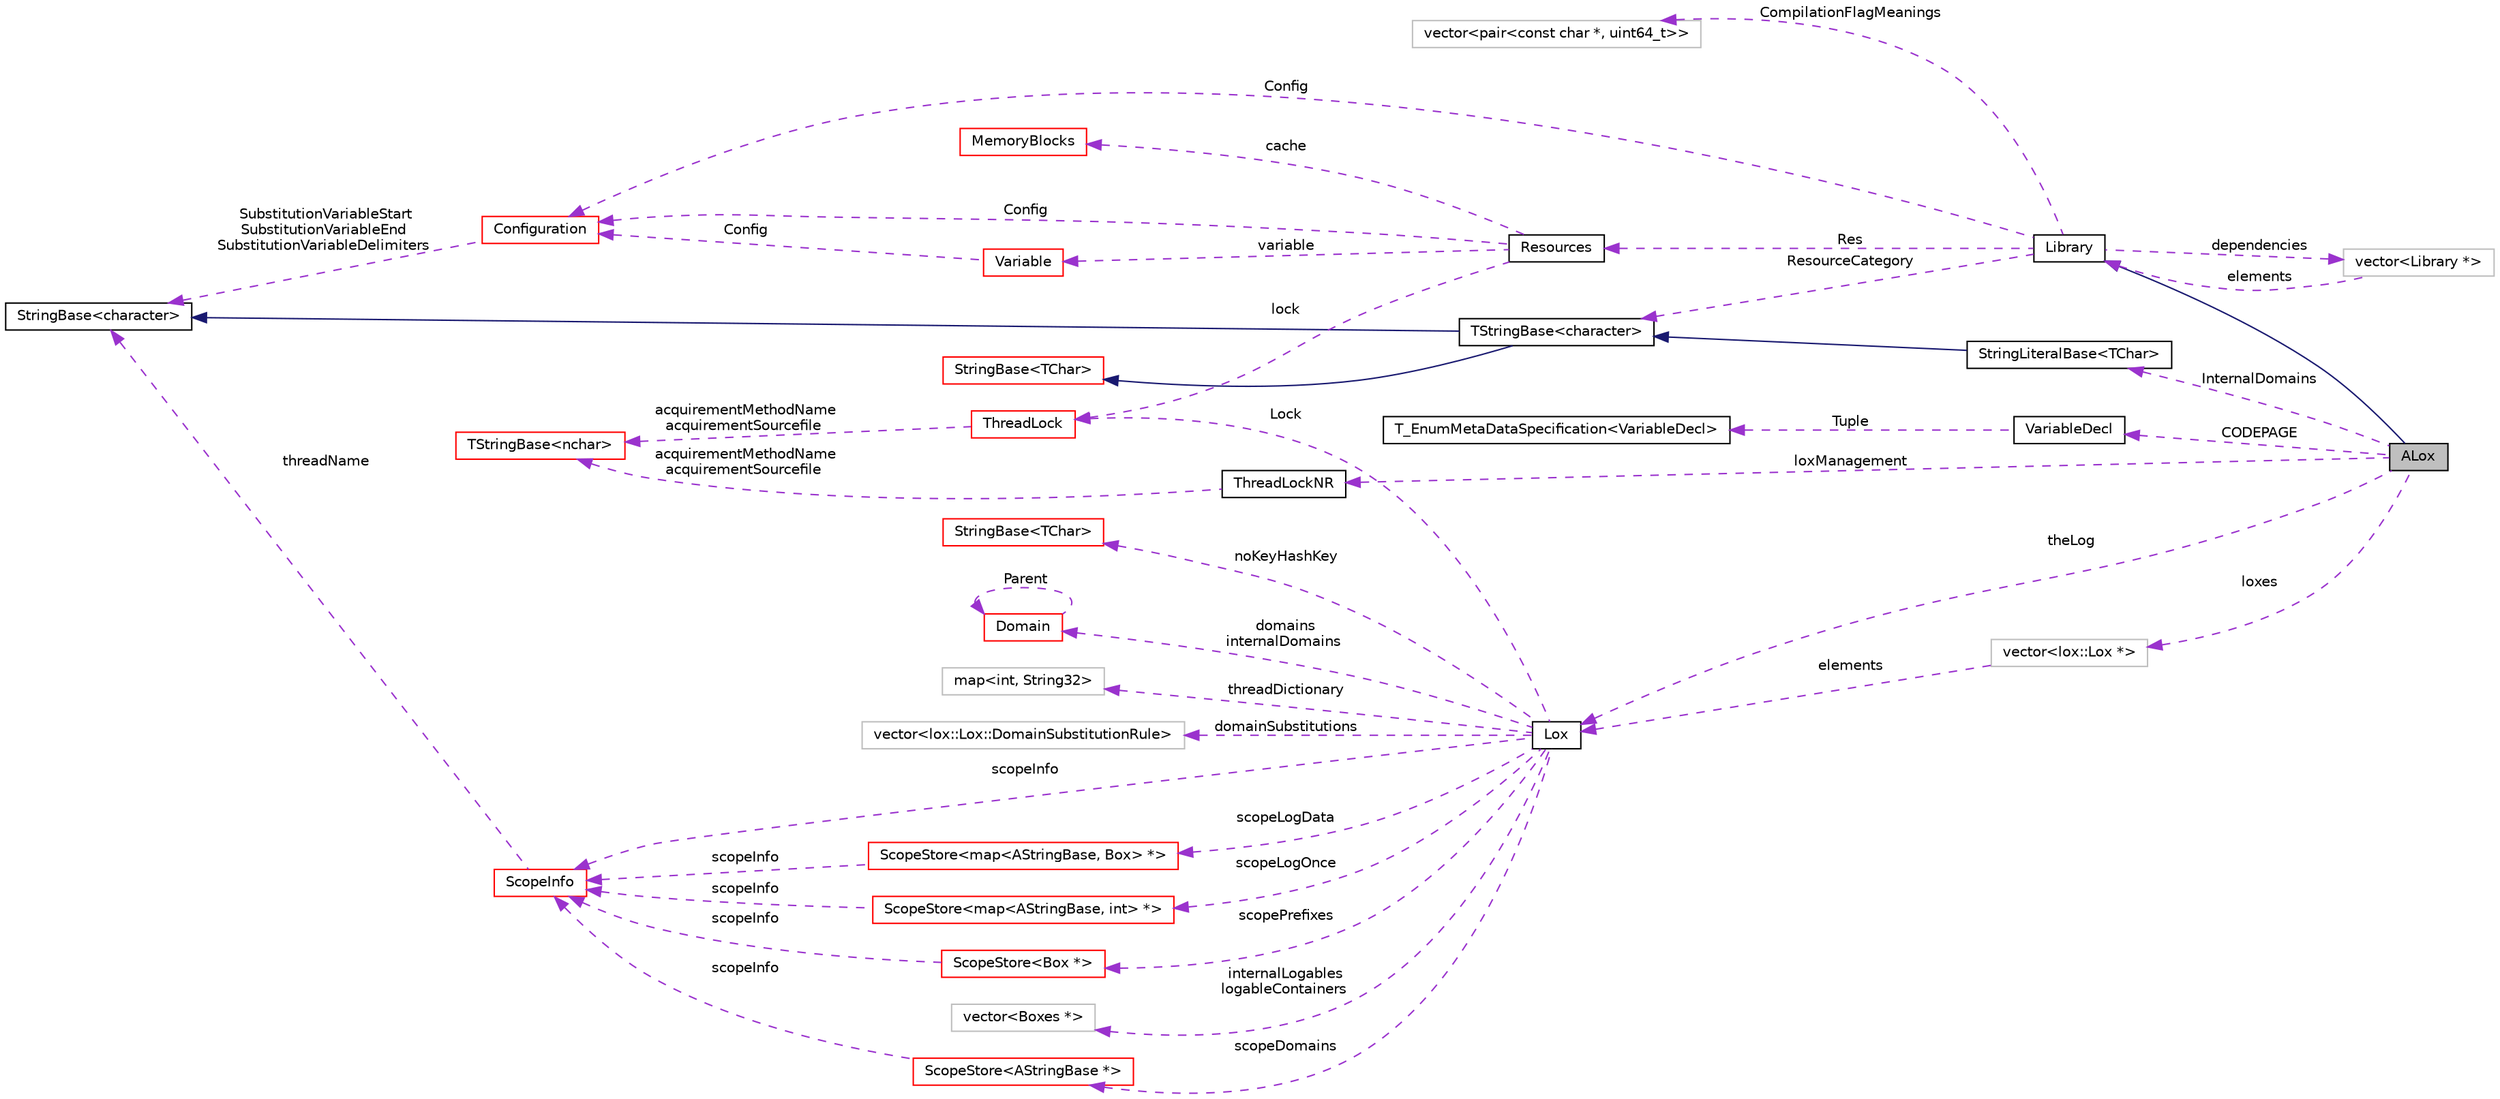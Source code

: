 digraph "ALox"
{
  edge [fontname="Helvetica",fontsize="10",labelfontname="Helvetica",labelfontsize="10"];
  node [fontname="Helvetica",fontsize="10",shape=record];
  rankdir="LR";
  Node2 [label="ALox",height=0.2,width=0.4,color="black", fillcolor="grey75", style="filled", fontcolor="black"];
  Node36 [label="vector\<Library *\>",height=0.2,width=0.4,color="grey75", fillcolor="white", style="filled"];
  Node37 [label="vector\<pair\<const char *, uint64_t\>\>",height=0.2,width=0.4,color="grey75", fillcolor="white", style="filled"];
  Node41 [label="vector\<lox::Lox *\>",height=0.2,width=0.4,color="grey75", fillcolor="white", style="filled"];
  Node43 [label="ScopeStore\<map\<AStringBase, Box\> *\>",height=0.2,width=0.4,color="red", fillcolor="white", style="filled",URL="$classaworx_1_1lib_1_1lox_1_1core_1_1ScopeStore.html"];
  Node68 [label="ScopeStore\<map\<AStringBase, int\> *\>",height=0.2,width=0.4,color="red", fillcolor="white", style="filled",URL="$classaworx_1_1lib_1_1lox_1_1core_1_1ScopeStore.html"];
  Node80 [label="ScopeStore\<Box *\>",height=0.2,width=0.4,color="red", fillcolor="white", style="filled",URL="$classaworx_1_1lib_1_1lox_1_1core_1_1ScopeStore.html"];
  Node83 [label="ScopeStore\<AStringBase *\>",height=0.2,width=0.4,color="red", fillcolor="white", style="filled",URL="$classaworx_1_1lib_1_1lox_1_1core_1_1ScopeStore.html"];
  Node86 [label="map\<int, String32\>",height=0.2,width=0.4,color="grey75", fillcolor="white", style="filled"];
  Node89 [label="vector\<lox::Lox::DomainSubstitutionRule\>",height=0.2,width=0.4,color="grey75", fillcolor="white", style="filled"];
  Node91 [label="vector\<Boxes *\>",height=0.2,width=0.4,color="grey75", fillcolor="white", style="filled"];
  Node4 [label="TStringBase\<character\>",height=0.2,width=0.4,color="black", fillcolor="white", style="filled",URL="$classaworx_1_1lib_1_1strings_1_1TStringBase.html"];
  Node5 [label="StringBase\<character\>",height=0.2,width=0.4,color="black", fillcolor="white", style="filled",URL="$classaworx_1_1lib_1_1strings_1_1StringBase.html"];
  Node24 [label="TStringBase\<nchar\>",height=0.2,width=0.4,color="red", fillcolor="white", style="filled",URL="$classaworx_1_1lib_1_1strings_1_1TStringBase.html"];
  Node14 [label="StringBase\<TChar\>",height=0.2,width=0.4,color="red", fillcolor="white", style="filled",URL="$classaworx_1_1lib_1_1strings_1_1StringBase.html"];
  Node32 [label="StringBase\<TChar\>",height=0.2,width=0.4,color="red", fillcolor="white", style="filled",URL="$classaworx_1_1lib_1_1strings_1_1StringBase.html"];
  Node95 [label="T_EnumMetaDataSpecification\<VariableDecl\>",height=0.2,width=0.4,color="black", fillcolor="white", style="filled",URL="$structaworx_1_1lib_1_1lang_1_1T__EnumMetaDataSpecification.html"];
  Node39 [label="StringLiteralBase\<TChar\>",height=0.2,width=0.4,color="black", fillcolor="white", style="filled",URL="$classaworx_1_1lib_1_1strings_1_1StringLiteralBase.html"];
  Node3 -> Node2 [dir="back",color="midnightblue",fontsize="10",style="solid",fontname="Helvetica"];
  Node3 -> Node36 [dir="back",color="darkorchid3",fontsize="10",style="dashed",label=" elements" ,fontname="Helvetica"];
  Node4 -> Node3 [dir="back",color="darkorchid3",fontsize="10",style="dashed",label=" ResourceCategory" ,fontname="Helvetica"];
  Node4 -> Node39 [dir="back",color="midnightblue",fontsize="10",style="solid",fontname="Helvetica"];
  Node5 -> Node4 [dir="back",color="midnightblue",fontsize="10",style="solid",fontname="Helvetica"];
  Node5 -> Node18 [dir="back",color="darkorchid3",fontsize="10",style="dashed",label=" SubstitutionVariableStart\nSubstitutionVariableEnd\nSubstitutionVariableDelimiters" ,fontname="Helvetica"];
  Node5 -> Node50 [dir="back",color="darkorchid3",fontsize="10",style="dashed",label=" threadName" ,fontname="Helvetica"];
  Node6 -> Node3 [dir="back",color="darkorchid3",fontsize="10",style="dashed",label=" Res" ,fontname="Helvetica"];
  Node7 -> Node6 [dir="back",color="darkorchid3",fontsize="10",style="dashed",label=" cache" ,fontname="Helvetica"];
  Node10 -> Node6 [dir="back",color="darkorchid3",fontsize="10",style="dashed",label=" variable" ,fontname="Helvetica"];
  Node14 -> Node4 [dir="back",color="midnightblue",fontsize="10",style="solid",fontname="Helvetica"];
  Node18 -> Node3 [dir="back",color="darkorchid3",fontsize="10",style="dashed",label=" Config" ,fontname="Helvetica"];
  Node18 -> Node6 [dir="back",color="darkorchid3",fontsize="10",style="dashed",label=" Config" ,fontname="Helvetica"];
  Node18 -> Node10 [dir="back",color="darkorchid3",fontsize="10",style="dashed",label=" Config" ,fontname="Helvetica"];
  Node20 -> Node6 [dir="back",color="darkorchid3",fontsize="10",style="dashed",label=" lock" ,fontname="Helvetica"];
  Node20 -> Node42 [dir="back",color="darkorchid3",fontsize="10",style="dashed",label=" Lock" ,fontname="Helvetica"];
  Node24 -> Node20 [dir="back",color="darkorchid3",fontsize="10",style="dashed",label=" acquirementMethodName\nacquirementSourcefile" ,fontname="Helvetica"];
  Node24 -> Node38 [dir="back",color="darkorchid3",fontsize="10",style="dashed",label=" acquirementMethodName\nacquirementSourcefile" ,fontname="Helvetica"];
  Node32 -> Node42 [dir="back",color="darkorchid3",fontsize="10",style="dashed",label=" noKeyHashKey" ,fontname="Helvetica"];
  Node36 -> Node3 [dir="back",color="darkorchid3",fontsize="10",style="dashed",label=" dependencies" ,fontname="Helvetica"];
  Node37 -> Node3 [dir="back",color="darkorchid3",fontsize="10",style="dashed",label=" CompilationFlagMeanings" ,fontname="Helvetica"];
  Node38 -> Node2 [dir="back",color="darkorchid3",fontsize="10",style="dashed",label=" loxManagement" ,fontname="Helvetica"];
  Node39 -> Node2 [dir="back",color="darkorchid3",fontsize="10",style="dashed",label=" InternalDomains" ,fontname="Helvetica"];
  Node41 -> Node2 [dir="back",color="darkorchid3",fontsize="10",style="dashed",label=" loxes" ,fontname="Helvetica"];
  Node42 -> Node2 [dir="back",color="darkorchid3",fontsize="10",style="dashed",label=" theLog" ,fontname="Helvetica"];
  Node42 -> Node41 [dir="back",color="darkorchid3",fontsize="10",style="dashed",label=" elements" ,fontname="Helvetica"];
  Node43 -> Node42 [dir="back",color="darkorchid3",fontsize="10",style="dashed",label=" scopeLogData" ,fontname="Helvetica"];
  Node50 -> Node42 [dir="back",color="darkorchid3",fontsize="10",style="dashed",label=" scopeInfo" ,fontname="Helvetica"];
  Node50 -> Node43 [dir="back",color="darkorchid3",fontsize="10",style="dashed",label=" scopeInfo" ,fontname="Helvetica"];
  Node50 -> Node68 [dir="back",color="darkorchid3",fontsize="10",style="dashed",label=" scopeInfo" ,fontname="Helvetica"];
  Node50 -> Node80 [dir="back",color="darkorchid3",fontsize="10",style="dashed",label=" scopeInfo" ,fontname="Helvetica"];
  Node50 -> Node83 [dir="back",color="darkorchid3",fontsize="10",style="dashed",label=" scopeInfo" ,fontname="Helvetica"];
  Node68 -> Node42 [dir="back",color="darkorchid3",fontsize="10",style="dashed",label=" scopeLogOnce" ,fontname="Helvetica"];
  Node72 -> Node42 [dir="back",color="darkorchid3",fontsize="10",style="dashed",label=" domains\ninternalDomains" ,fontname="Helvetica"];
  Node72 -> Node72 [dir="back",color="darkorchid3",fontsize="10",style="dashed",label=" Parent" ,fontname="Helvetica"];
  Node80 -> Node42 [dir="back",color="darkorchid3",fontsize="10",style="dashed",label=" scopePrefixes" ,fontname="Helvetica"];
  Node83 -> Node42 [dir="back",color="darkorchid3",fontsize="10",style="dashed",label=" scopeDomains" ,fontname="Helvetica"];
  Node86 -> Node42 [dir="back",color="darkorchid3",fontsize="10",style="dashed",label=" threadDictionary" ,fontname="Helvetica"];
  Node89 -> Node42 [dir="back",color="darkorchid3",fontsize="10",style="dashed",label=" domainSubstitutions" ,fontname="Helvetica"];
  Node91 -> Node42 [dir="back",color="darkorchid3",fontsize="10",style="dashed",label=" internalLogables\nlogableContainers" ,fontname="Helvetica"];
  Node94 -> Node2 [dir="back",color="darkorchid3",fontsize="10",style="dashed",label=" CODEPAGE" ,fontname="Helvetica"];
  Node95 -> Node94 [dir="back",color="darkorchid3",fontsize="10",style="dashed",label=" Tuple" ,fontname="Helvetica"];
  Node3 [label="Library",height=0.2,width=0.4,color="black", fillcolor="white", style="filled",URL="$classaworx_1_1lib_1_1lang_1_1Library.html"];
  Node6 [label="Resources",height=0.2,width=0.4,color="black", fillcolor="white", style="filled",URL="$classaworx_1_1lib_1_1lang_1_1Resources.html"];
  Node7 [label="MemoryBlocks",height=0.2,width=0.4,color="red", fillcolor="white", style="filled",URL="$classaworx_1_1lib_1_1util_1_1MemoryBlocks.html"];
  Node10 [label="Variable",height=0.2,width=0.4,color="red", fillcolor="white", style="filled",URL="$classaworx_1_1lib_1_1config_1_1Variable.html"];
  Node18 [label="Configuration",height=0.2,width=0.4,color="red", fillcolor="white", style="filled",URL="$classaworx_1_1lib_1_1config_1_1Configuration.html"];
  Node20 [label="ThreadLock",height=0.2,width=0.4,color="red", fillcolor="white", style="filled",URL="$classaworx_1_1lib_1_1threads_1_1ThreadLock.html"];
  Node38 [label="ThreadLockNR",height=0.2,width=0.4,color="black", fillcolor="white", style="filled",URL="$classaworx_1_1lib_1_1threads_1_1ThreadLockNR.html"];
  Node42 [label="Lox",height=0.2,width=0.4,color="black", fillcolor="white", style="filled",URL="$classaworx_1_1lib_1_1lox_1_1Lox.html"];
  Node50 [label="ScopeInfo",height=0.2,width=0.4,color="red", fillcolor="white", style="filled",URL="$classaworx_1_1lib_1_1lox_1_1core_1_1ScopeInfo.html"];
  Node72 [label="Domain",height=0.2,width=0.4,color="red", fillcolor="white", style="filled",URL="$classaworx_1_1lib_1_1lox_1_1core_1_1Domain.html"];
  Node94 [label="VariableDecl",height=0.2,width=0.4,color="black", fillcolor="white", style="filled",URL="$structaworx_1_1lib_1_1config_1_1VariableDecl.html"];
}


